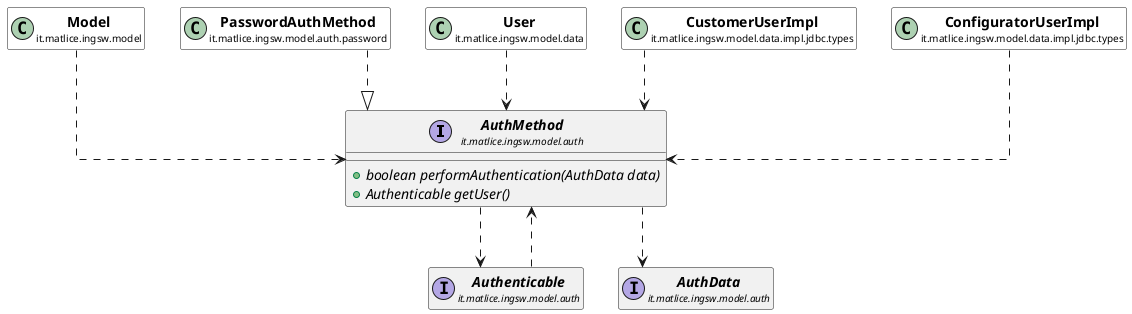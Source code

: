 @startuml

skinparam svgLinkTarget _parent
skinparam linetype ortho
set namespaceSeparator none
interface "<b><size:14>AuthMethod</b>\n<size:10>it.matlice.ingsw.model.auth" as it.matlice.ingsw.model.auth.AuthMethod  [[../../../../../it/matlice/ingsw/model/auth/AuthMethod.html{it.matlice.ingsw.model.auth.AuthMethod}]] {
{abstract} +boolean performAuthentication(AuthData data)
{abstract} +Authenticable getUser()
}


class "<b><size:14>Model</b>\n<size:10>it.matlice.ingsw.model" as it.matlice.ingsw.model.Model  [[../../../../../it/matlice/ingsw/model/Model.html{it.matlice.ingsw.model.Model}]] #white {
}

hide it.matlice.ingsw.model.Model fields
hide it.matlice.ingsw.model.Model methods

it.matlice.ingsw.model.Model ..> it.matlice.ingsw.model.auth.AuthMethod

interface "<b><size:14>Authenticable</b>\n<size:10>it.matlice.ingsw.model.auth" as it.matlice.ingsw.model.auth.Authenticable  [[../../../../../it/matlice/ingsw/model/auth/Authenticable.html{it.matlice.ingsw.model.auth.Authenticable}]] {
}

hide it.matlice.ingsw.model.auth.Authenticable fields
hide it.matlice.ingsw.model.auth.Authenticable methods

it.matlice.ingsw.model.auth.Authenticable ..> it.matlice.ingsw.model.auth.AuthMethod

interface "<b><size:14>AuthData</b>\n<size:10>it.matlice.ingsw.model.auth" as it.matlice.ingsw.model.auth.AuthData  [[../../../../../it/matlice/ingsw/model/auth/AuthData.html{it.matlice.ingsw.model.auth.AuthData}]] {
}

hide it.matlice.ingsw.model.auth.AuthData fields
hide it.matlice.ingsw.model.auth.AuthData methods

it.matlice.ingsw.model.auth.AuthMethod ..> it.matlice.ingsw.model.auth.AuthData

it.matlice.ingsw.model.auth.AuthMethod ..> it.matlice.ingsw.model.auth.Authenticable

class "<b><size:14>PasswordAuthMethod</b>\n<size:10>it.matlice.ingsw.model.auth.password" as it.matlice.ingsw.model.auth.password.PasswordAuthMethod  [[../../../../../it/matlice/ingsw/model/auth/password/PasswordAuthMethod.html{it.matlice.ingsw.model.auth.password.PasswordAuthMethod}]] #white {
}

hide it.matlice.ingsw.model.auth.password.PasswordAuthMethod fields
hide it.matlice.ingsw.model.auth.password.PasswordAuthMethod methods

it.matlice.ingsw.model.auth.password.PasswordAuthMethod ..|> it.matlice.ingsw.model.auth.AuthMethod

class "<b><size:14>User</b>\n<size:10>it.matlice.ingsw.model.data" as it.matlice.ingsw.model.data.User  [[../../../../../it/matlice/ingsw/model/data/User.html{it.matlice.ingsw.model.data.User}]] #white {
}

hide it.matlice.ingsw.model.data.User fields
hide it.matlice.ingsw.model.data.User methods

it.matlice.ingsw.model.data.User ..> it.matlice.ingsw.model.auth.AuthMethod

class "<b><size:14>CustomerUserImpl</b>\n<size:10>it.matlice.ingsw.model.data.impl.jdbc.types" as it.matlice.ingsw.model.data.impl.jdbc.types.CustomerUserImpl  [[../../../../../it/matlice/ingsw/model/data/impl/jdbc/types/CustomerUserImpl.html{it.matlice.ingsw.model.data.impl.jdbc.types.CustomerUserImpl}]] #white {
}

hide it.matlice.ingsw.model.data.impl.jdbc.types.CustomerUserImpl fields
hide it.matlice.ingsw.model.data.impl.jdbc.types.CustomerUserImpl methods

it.matlice.ingsw.model.data.impl.jdbc.types.CustomerUserImpl ..> it.matlice.ingsw.model.auth.AuthMethod

class "<b><size:14>ConfiguratorUserImpl</b>\n<size:10>it.matlice.ingsw.model.data.impl.jdbc.types" as it.matlice.ingsw.model.data.impl.jdbc.types.ConfiguratorUserImpl  [[../../../../../it/matlice/ingsw/model/data/impl/jdbc/types/ConfiguratorUserImpl.html{it.matlice.ingsw.model.data.impl.jdbc.types.ConfiguratorUserImpl}]] #white {
}

hide it.matlice.ingsw.model.data.impl.jdbc.types.ConfiguratorUserImpl fields
hide it.matlice.ingsw.model.data.impl.jdbc.types.ConfiguratorUserImpl methods

it.matlice.ingsw.model.data.impl.jdbc.types.ConfiguratorUserImpl ..> it.matlice.ingsw.model.auth.AuthMethod


@enduml
